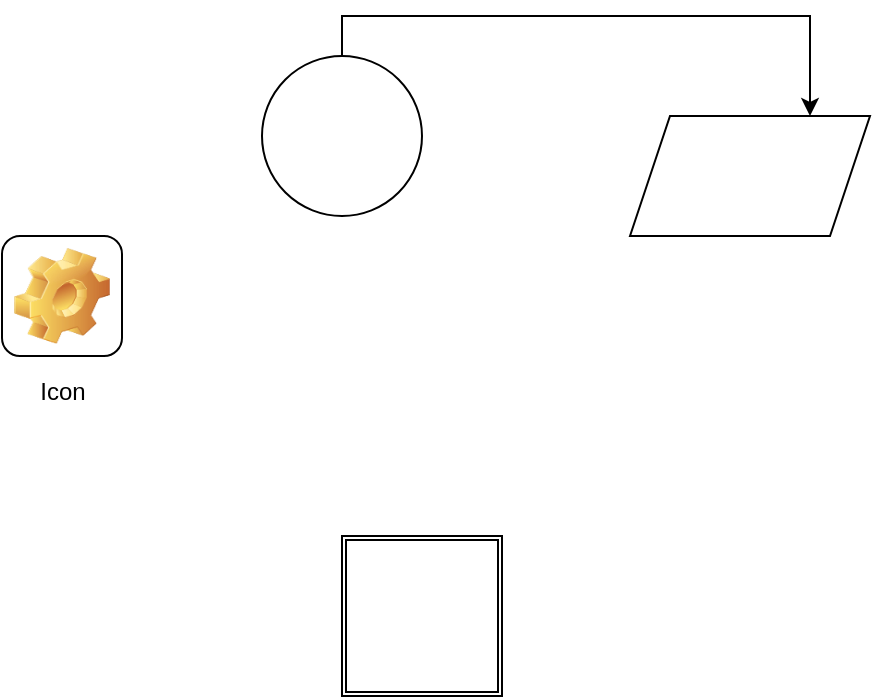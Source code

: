 <mxfile version="13.5.8" type="github"><diagram id="m-Iyyw_MuOG-PPegFnNJ" name="Page-1"><mxGraphModel dx="1422" dy="746" grid="1" gridSize="10" guides="1" tooltips="1" connect="1" arrows="1" fold="1" page="1" pageScale="1" pageWidth="827" pageHeight="1169" math="0" shadow="0"><root><mxCell id="0"/><mxCell id="1" parent="0"/><mxCell id="c2W8oS1Az5pJ9Wdbe-Kd-3" style="edgeStyle=orthogonalEdgeStyle;rounded=0;orthogonalLoop=1;jettySize=auto;html=1;entryX=0.75;entryY=0;entryDx=0;entryDy=0;exitX=0.5;exitY=0;exitDx=0;exitDy=0;" parent="1" source="c2W8oS1Az5pJ9Wdbe-Kd-1" target="c2W8oS1Az5pJ9Wdbe-Kd-2" edge="1"><mxGeometry relative="1" as="geometry"/></mxCell><mxCell id="c2W8oS1Az5pJ9Wdbe-Kd-1" value="" style="ellipse;whiteSpace=wrap;html=1;aspect=fixed;" parent="1" vertex="1"><mxGeometry x="230" y="250" width="80" height="80" as="geometry"/></mxCell><mxCell id="c2W8oS1Az5pJ9Wdbe-Kd-2" value="" style="shape=parallelogram;perimeter=parallelogramPerimeter;whiteSpace=wrap;html=1;fixedSize=1;" parent="1" vertex="1"><mxGeometry x="414" y="280" width="120" height="60" as="geometry"/></mxCell><mxCell id="c2W8oS1Az5pJ9Wdbe-Kd-4" value="" style="shape=ext;double=1;whiteSpace=wrap;html=1;aspect=fixed;" parent="1" vertex="1"><mxGeometry x="270" y="490" width="80" height="80" as="geometry"/></mxCell><mxCell id="c2W8oS1Az5pJ9Wdbe-Kd-5" value="Icon" style="icon;html=1;image=img/clipart/Gear_128x128.png" parent="1" vertex="1"><mxGeometry x="100" y="340" width="60" height="60" as="geometry"/></mxCell></root></mxGraphModel></diagram></mxfile>